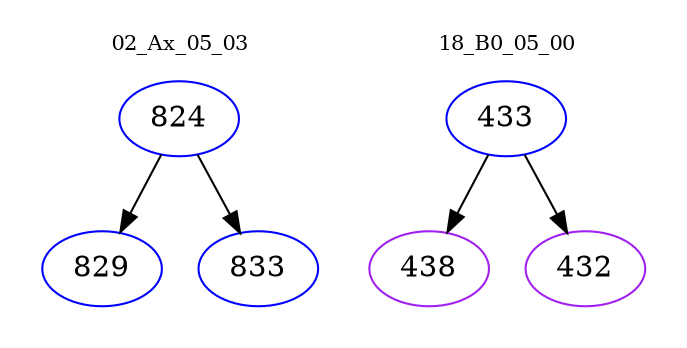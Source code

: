 digraph{
subgraph cluster_0 {
color = white
label = "02_Ax_05_03";
fontsize=10;
T0_824 [label="824", color="blue"]
T0_824 -> T0_829 [color="black"]
T0_829 [label="829", color="blue"]
T0_824 -> T0_833 [color="black"]
T0_833 [label="833", color="blue"]
}
subgraph cluster_1 {
color = white
label = "18_B0_05_00";
fontsize=10;
T1_433 [label="433", color="blue"]
T1_433 -> T1_438 [color="black"]
T1_438 [label="438", color="purple"]
T1_433 -> T1_432 [color="black"]
T1_432 [label="432", color="purple"]
}
}
